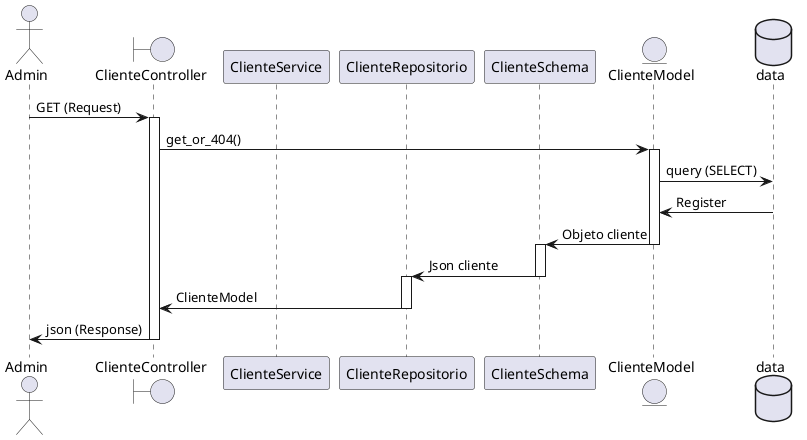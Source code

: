 @startuml

actor Admin
boundary ClienteController
participant ClienteService
participant ClienteRepositorio
participant ClienteSchema
entity ClienteModel
database data

Admin -> ClienteController: GET (Request)
activate ClienteController
ClienteController -> ClienteModel: get_or_404()
activate ClienteModel
ClienteModel -> data: query (SELECT)
ClienteModel <- data: Register
ClienteSchema <- ClienteModel: Objeto cliente
deactivate ClienteModel
activate ClienteSchema
ClienteRepositorio <- ClienteSchema: Json cliente
deactivate ClienteSchema
activate ClienteRepositorio
ClienteController <- ClienteRepositorio: ClienteModel
deactivate ClienteRepositorio
Admin <- ClienteController: json (Response)
deactivate ClienteController

@enduml
